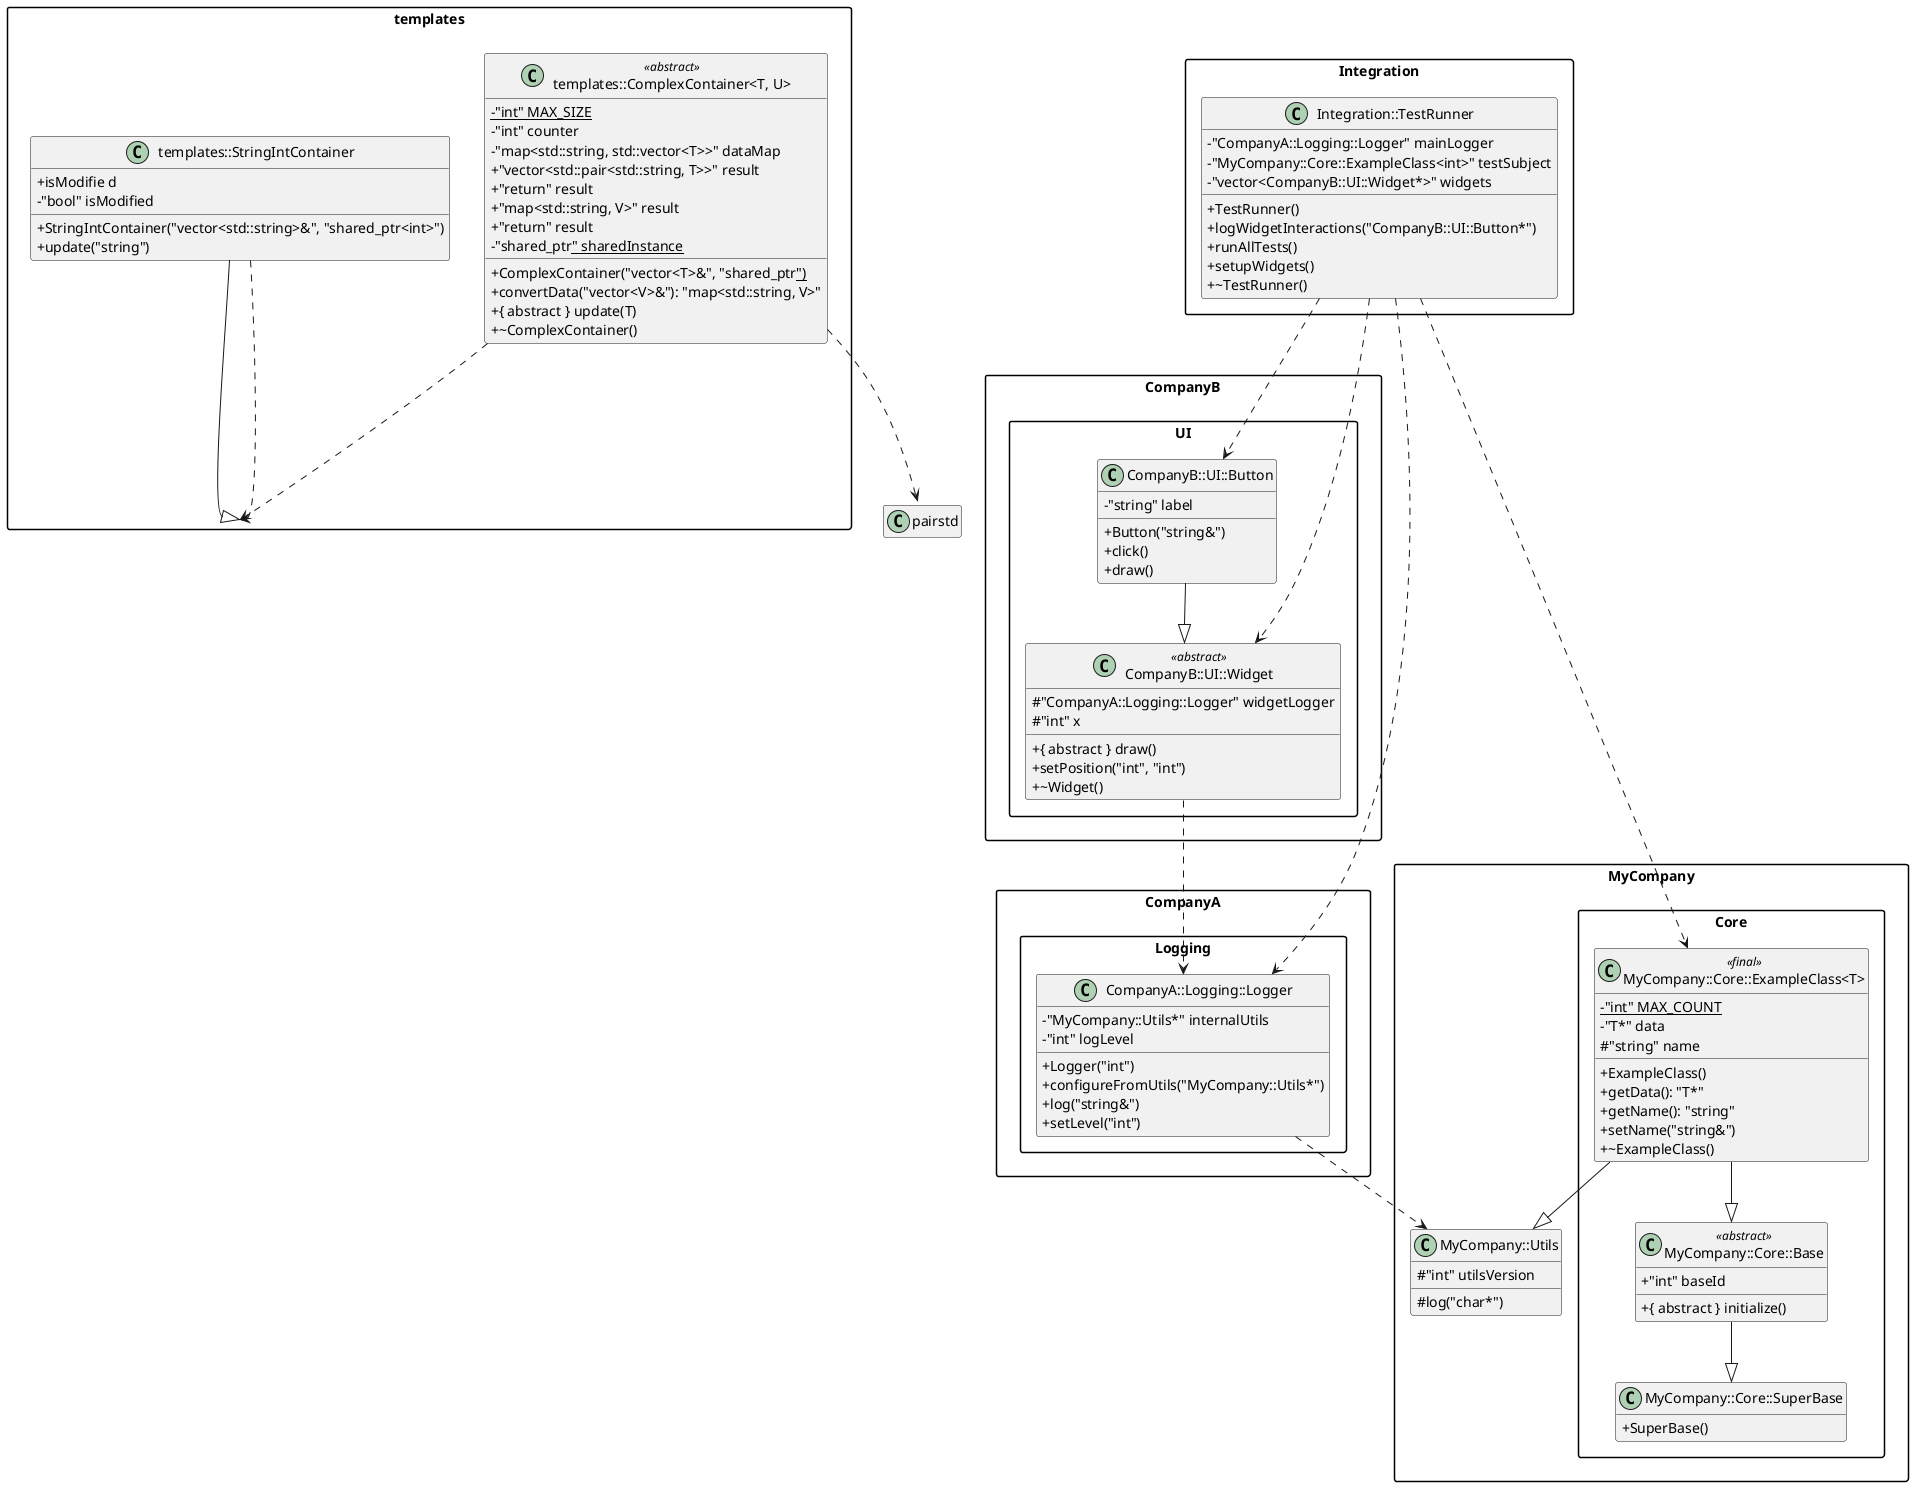 @startuml
' Consolidated UML Diagram
hide empty members
skinparam classAttributeIconSize 0
skinparam packageStyle rectangle
package "CompanyA.Logging" {
class "CompanyA::Logging::Logger"  {
-  "MyCompany::Utils*" internalUtils
-  "int" logLevel
+  Logger("int")
+  configureFromUtils("MyCompany::Utils*")
+  log("string&")
+  setLevel("int")
}
}

package "CompanyB.UI" {
class "CompanyB::UI::Button"  {
-  "string" label
+  Button("string&")
+  click()
+  draw()
}
class "CompanyB::UI::Widget" << abstract >> {
#  "CompanyA::Logging::Logger" widgetLogger
#  "int" x
+ { abstract } draw()
+  setPosition("int", "int")
+  ~Widget()
}
}

package "Integration" {
class "Integration::TestRunner"  {
-  "CompanyA::Logging::Logger" mainLogger
-  "MyCompany::Core::ExampleClass<int>" testSubject
-  "vector<CompanyB::UI::Widget*>" widgets
+  TestRunner()
+  logWidgetInteractions("CompanyB::UI::Button*")
+  runAllTests()
+  setupWidgets()
+  ~TestRunner()
}
}

package "MyCompany" {
class "MyCompany::Utils"  {
#  "int" utilsVersion
#  log("char*")
}
}

package "MyCompany.Core" {
class "MyCompany::Core::Base" << abstract >> {
+  "int" baseId
+ { abstract } initialize()
}
class "MyCompany::Core::ExampleClass<T>" << final >> {
- {static} "int" MAX_COUNT
-  "T*" data
#  "string" name
+  ExampleClass()
+  getData(): "T*"
+  getName(): "string"
+  setName("string&")
+  ~ExampleClass()
}
class "MyCompany::Core::SuperBase"  {
+  SuperBase()
}
}

package "templates" {
class "templates::ComplexContainer<T, U>" << abstract >> {
- {static} "int" MAX_SIZE
-  "int" counter
-  "map<std::string, std::vector<T>>" dataMap
+  "vector<std::pair<std::string, T>>" result
+  "return" result
+  "map<std::string, V>" result
+  "return" result
-  "shared_ptr<U>" sharedInstance
+  ComplexContainer("vector<T>&", "shared_ptr<U>")
+  convertData("vector<V>&"): "map<std::string, V>"
+ { abstract } update(T)
+  ~ComplexContainer()
}
class "templates::StringIntContainer"  {
+  isModifie d
-  "bool" isModified
+  StringIntContainer("vector<std::string>&", "shared_ptr<int>")
+  update("string")
}
}

' Relationships
"CompanyA::Logging::Logger" ..> "MyCompany::Utils"
"CompanyB::UI::Button" --|> "CompanyB::UI::Widget"
"CompanyB::UI::Widget" ..> "CompanyA::Logging::Logger"
"Integration::TestRunner" ..> "CompanyA::Logging::Logger"
"Integration::TestRunner" ..> "CompanyB::UI::Button"
"Integration::TestRunner" ..> "CompanyB::UI::Widget"
"Integration::TestRunner" ..> "MyCompany::Core::ExampleClass<T>"
"MyCompany::Core::Base" --|> "MyCompany::Core::SuperBase"
"MyCompany::Core::ExampleClass<T>" --|> "MyCompany::Core::Base"
"MyCompany::Core::ExampleClass<T>" --|> "MyCompany::Utils"
"templates::ComplexContainer<T, U>" ..> "pairstd::string, T"
"templates::ComplexContainer<T, U>" ..> "templates::vectorT"
"templates::StringIntContainer" --|> "templates::int>"
"templates::StringIntContainer" ..> "templates::isModifie"
@enduml
